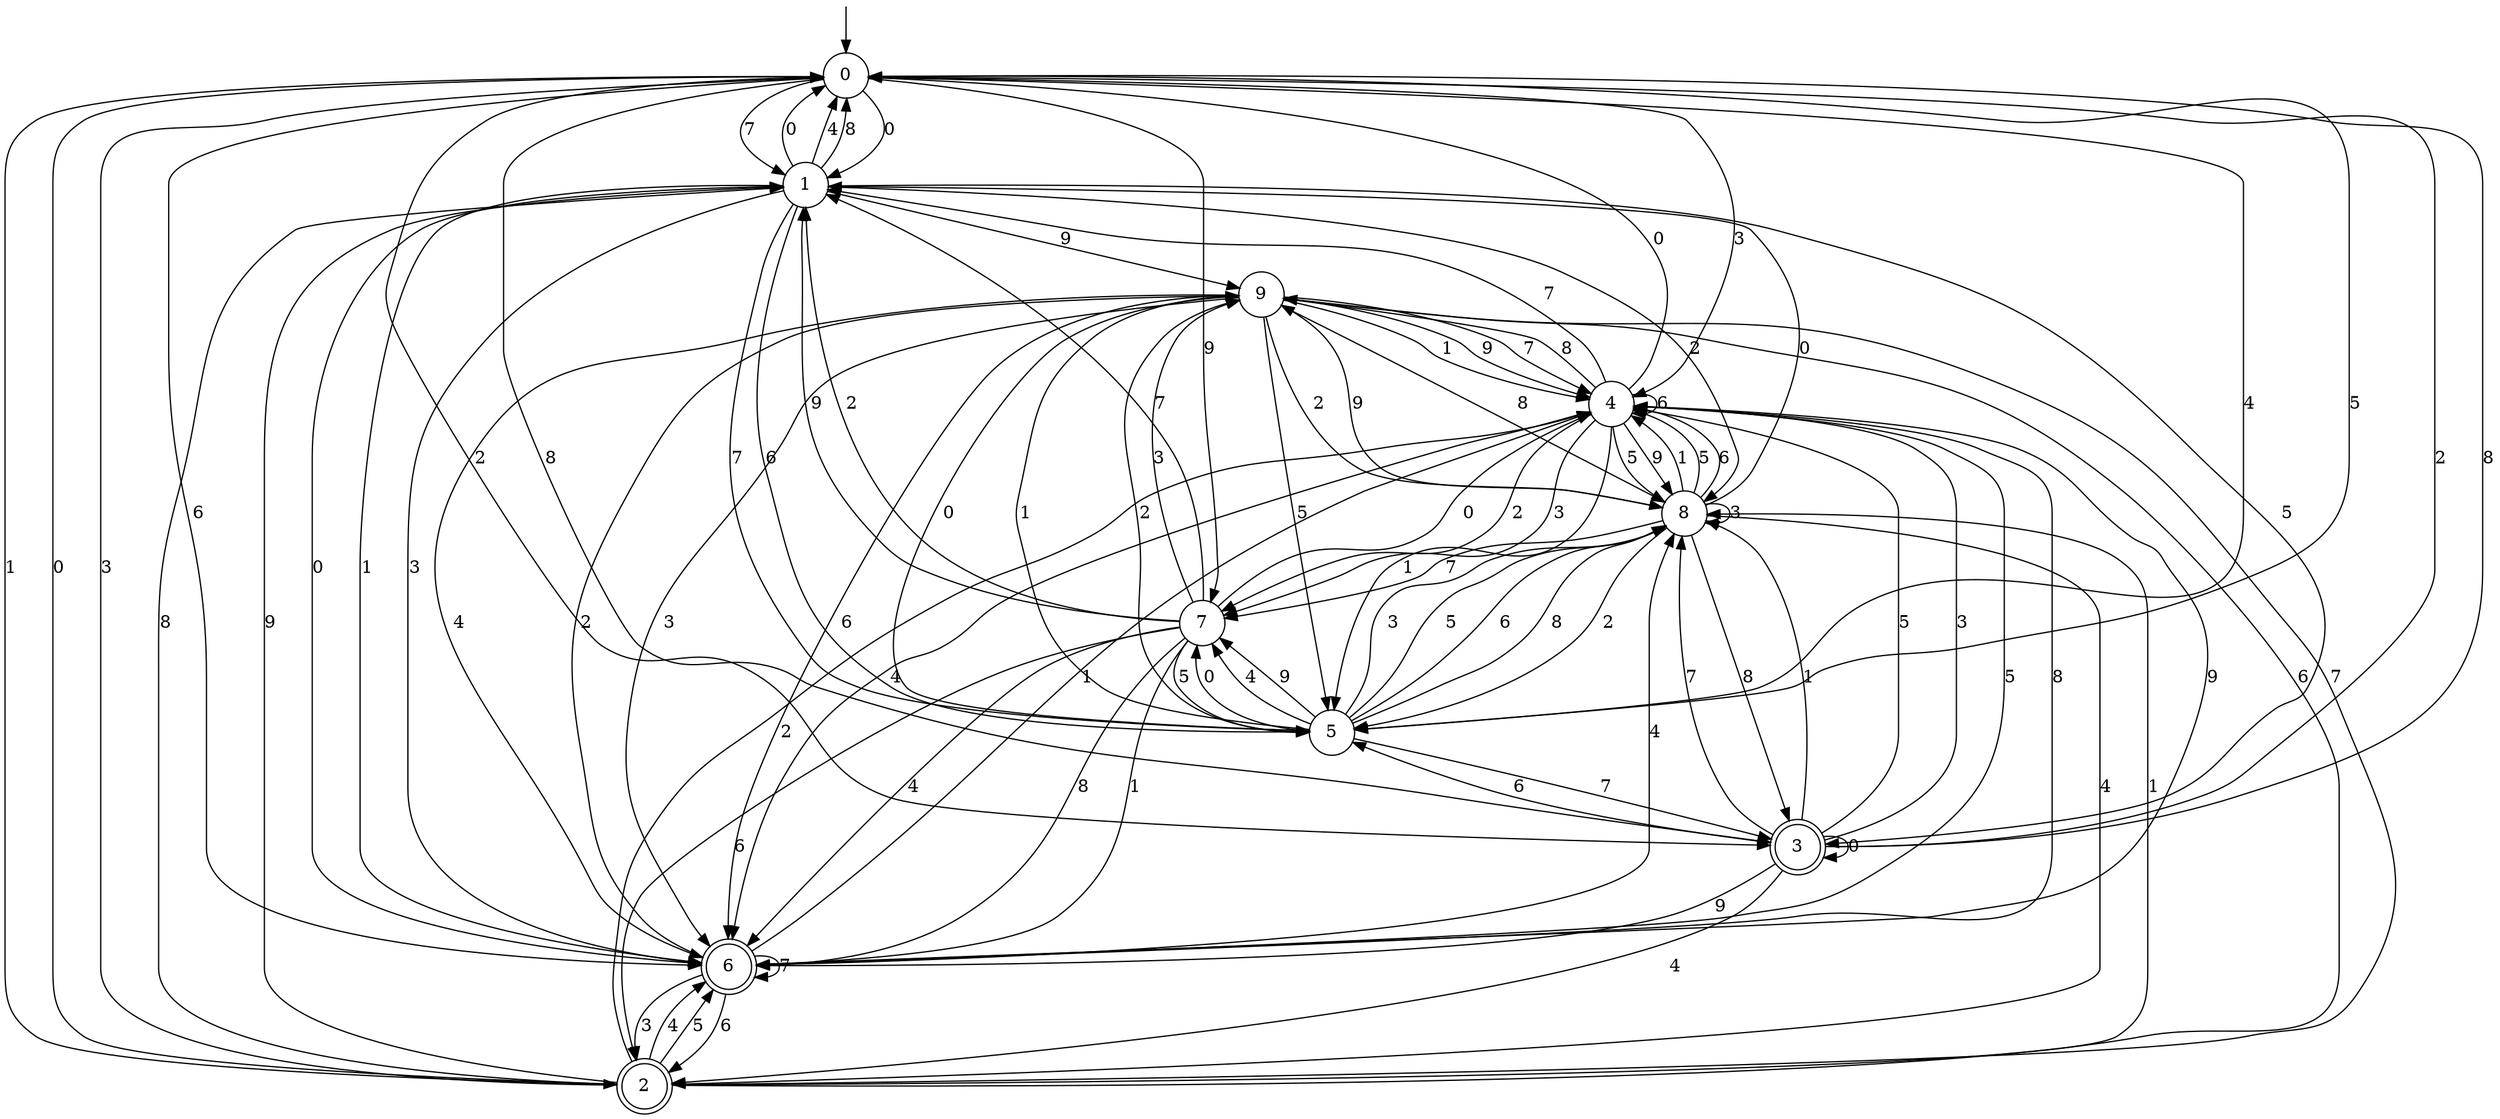 digraph g {

	s0 [shape="circle" label="0"];
	s1 [shape="circle" label="1"];
	s2 [shape="doublecircle" label="2"];
	s3 [shape="doublecircle" label="3"];
	s4 [shape="circle" label="4"];
	s5 [shape="circle" label="5"];
	s6 [shape="doublecircle" label="6"];
	s7 [shape="circle" label="7"];
	s8 [shape="circle" label="8"];
	s9 [shape="circle" label="9"];
	s0 -> s1 [label="0"];
	s0 -> s2 [label="1"];
	s0 -> s3 [label="2"];
	s0 -> s4 [label="3"];
	s0 -> s5 [label="4"];
	s0 -> s5 [label="5"];
	s0 -> s6 [label="6"];
	s0 -> s1 [label="7"];
	s0 -> s3 [label="8"];
	s0 -> s7 [label="9"];
	s1 -> s0 [label="0"];
	s1 -> s6 [label="1"];
	s1 -> s8 [label="2"];
	s1 -> s6 [label="3"];
	s1 -> s0 [label="4"];
	s1 -> s3 [label="5"];
	s1 -> s5 [label="6"];
	s1 -> s5 [label="7"];
	s1 -> s0 [label="8"];
	s1 -> s9 [label="9"];
	s2 -> s0 [label="0"];
	s2 -> s8 [label="1"];
	s2 -> s4 [label="2"];
	s2 -> s0 [label="3"];
	s2 -> s6 [label="4"];
	s2 -> s6 [label="5"];
	s2 -> s9 [label="6"];
	s2 -> s9 [label="7"];
	s2 -> s1 [label="8"];
	s2 -> s1 [label="9"];
	s3 -> s3 [label="0"];
	s3 -> s8 [label="1"];
	s3 -> s0 [label="2"];
	s3 -> s4 [label="3"];
	s3 -> s2 [label="4"];
	s3 -> s4 [label="5"];
	s3 -> s5 [label="6"];
	s3 -> s8 [label="7"];
	s3 -> s0 [label="8"];
	s3 -> s6 [label="9"];
	s4 -> s0 [label="0"];
	s4 -> s5 [label="1"];
	s4 -> s7 [label="2"];
	s4 -> s7 [label="3"];
	s4 -> s6 [label="4"];
	s4 -> s8 [label="5"];
	s4 -> s4 [label="6"];
	s4 -> s1 [label="7"];
	s4 -> s9 [label="8"];
	s4 -> s8 [label="9"];
	s5 -> s7 [label="0"];
	s5 -> s9 [label="1"];
	s5 -> s9 [label="2"];
	s5 -> s8 [label="3"];
	s5 -> s7 [label="4"];
	s5 -> s8 [label="5"];
	s5 -> s8 [label="6"];
	s5 -> s3 [label="7"];
	s5 -> s8 [label="8"];
	s5 -> s7 [label="9"];
	s6 -> s1 [label="0"];
	s6 -> s4 [label="1"];
	s6 -> s9 [label="2"];
	s6 -> s2 [label="3"];
	s6 -> s8 [label="4"];
	s6 -> s4 [label="5"];
	s6 -> s2 [label="6"];
	s6 -> s6 [label="7"];
	s6 -> s4 [label="8"];
	s6 -> s4 [label="9"];
	s7 -> s4 [label="0"];
	s7 -> s6 [label="1"];
	s7 -> s1 [label="2"];
	s7 -> s9 [label="3"];
	s7 -> s6 [label="4"];
	s7 -> s5 [label="5"];
	s7 -> s2 [label="6"];
	s7 -> s1 [label="7"];
	s7 -> s6 [label="8"];
	s7 -> s1 [label="9"];
	s8 -> s1 [label="0"];
	s8 -> s4 [label="1"];
	s8 -> s5 [label="2"];
	s8 -> s8 [label="3"];
	s8 -> s2 [label="4"];
	s8 -> s4 [label="5"];
	s8 -> s4 [label="6"];
	s8 -> s7 [label="7"];
	s8 -> s3 [label="8"];
	s8 -> s9 [label="9"];
	s9 -> s5 [label="0"];
	s9 -> s4 [label="1"];
	s9 -> s8 [label="2"];
	s9 -> s6 [label="3"];
	s9 -> s6 [label="4"];
	s9 -> s5 [label="5"];
	s9 -> s6 [label="6"];
	s9 -> s4 [label="7"];
	s9 -> s8 [label="8"];
	s9 -> s4 [label="9"];

__start0 [label="" shape="none" width="0" height="0"];
__start0 -> s0;

}
